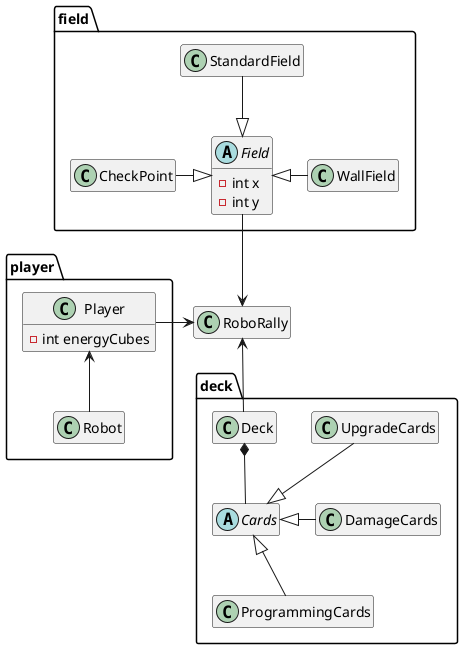 @startuml
hide empty members



class RoboRally {
}
package player {
	class Player {
		- int energyCubes
	}
	class Robot {

	}
	
}



package deck {
	class Deck {
	}
	abstract class Cards{
		
	}
	class ProgrammingCards{
		
	}
	class UpgradeCards{
		
	}
	class DamageCards{
		
	}
}


package field {

	abstract class Field {
		- int x
		- int y
	}
	class StandardField {

	}
	class WallField {

	}


	class CheckPoint {

	}

}



Player <-- Robot
RoboRally <-left- Player
RoboRally <-down- Deck
RoboRally <-up- Field
Field <|-left- CheckPoint
Field <|-up- StandardField
Field <|-right- WallField
Deck *-- Cards
Cards <|-- ProgrammingCards
Cards <|-up- UpgradeCards
Cards <|-right- DamageCards

@enduml